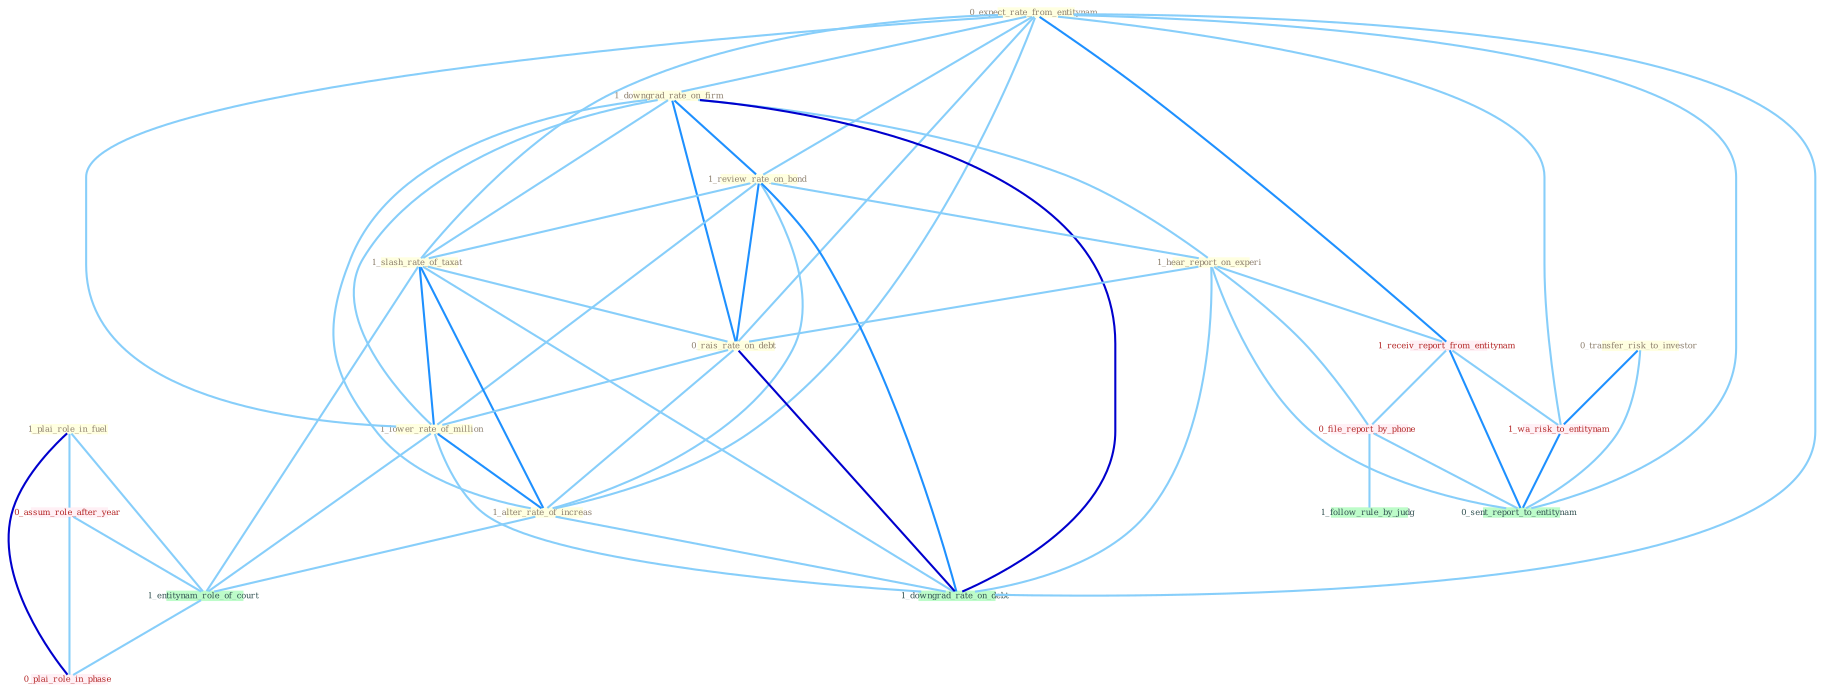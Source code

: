 Graph G{ 
    node
    [shape=polygon,style=filled,width=.5,height=.06,color="#BDFCC9",fixedsize=true,fontsize=4,
    fontcolor="#2f4f4f"];
    {node
    [color="#ffffe0", fontcolor="#8b7d6b"] "1_plai_role_in_fuel " "0_expect_rate_from_entitynam " "1_downgrad_rate_on_firm " "1_review_rate_on_bond " "1_hear_report_on_experi " "1_slash_rate_of_taxat " "0_rais_rate_on_debt " "1_lower_rate_of_million " "1_alter_rate_of_increas " "0_transfer_risk_to_investor "}
{node [color="#fff0f5", fontcolor="#b22222"] "1_receiv_report_from_entitynam " "0_assum_role_after_year " "0_file_report_by_phone " "1_wa_risk_to_entitynam " "0_plai_role_in_phase "}
edge [color="#B0E2FF"];

	"1_plai_role_in_fuel " -- "0_assum_role_after_year " [w="1", color="#87cefa" ];
	"1_plai_role_in_fuel " -- "1_entitynam_role_of_court " [w="1", color="#87cefa" ];
	"1_plai_role_in_fuel " -- "0_plai_role_in_phase " [w="3", color="#0000cd" , len=0.6];
	"0_expect_rate_from_entitynam " -- "1_downgrad_rate_on_firm " [w="1", color="#87cefa" ];
	"0_expect_rate_from_entitynam " -- "1_review_rate_on_bond " [w="1", color="#87cefa" ];
	"0_expect_rate_from_entitynam " -- "1_slash_rate_of_taxat " [w="1", color="#87cefa" ];
	"0_expect_rate_from_entitynam " -- "0_rais_rate_on_debt " [w="1", color="#87cefa" ];
	"0_expect_rate_from_entitynam " -- "1_lower_rate_of_million " [w="1", color="#87cefa" ];
	"0_expect_rate_from_entitynam " -- "1_alter_rate_of_increas " [w="1", color="#87cefa" ];
	"0_expect_rate_from_entitynam " -- "1_receiv_report_from_entitynam " [w="2", color="#1e90ff" , len=0.8];
	"0_expect_rate_from_entitynam " -- "1_downgrad_rate_on_debt " [w="1", color="#87cefa" ];
	"0_expect_rate_from_entitynam " -- "1_wa_risk_to_entitynam " [w="1", color="#87cefa" ];
	"0_expect_rate_from_entitynam " -- "0_sent_report_to_entitynam " [w="1", color="#87cefa" ];
	"1_downgrad_rate_on_firm " -- "1_review_rate_on_bond " [w="2", color="#1e90ff" , len=0.8];
	"1_downgrad_rate_on_firm " -- "1_hear_report_on_experi " [w="1", color="#87cefa" ];
	"1_downgrad_rate_on_firm " -- "1_slash_rate_of_taxat " [w="1", color="#87cefa" ];
	"1_downgrad_rate_on_firm " -- "0_rais_rate_on_debt " [w="2", color="#1e90ff" , len=0.8];
	"1_downgrad_rate_on_firm " -- "1_lower_rate_of_million " [w="1", color="#87cefa" ];
	"1_downgrad_rate_on_firm " -- "1_alter_rate_of_increas " [w="1", color="#87cefa" ];
	"1_downgrad_rate_on_firm " -- "1_downgrad_rate_on_debt " [w="3", color="#0000cd" , len=0.6];
	"1_review_rate_on_bond " -- "1_hear_report_on_experi " [w="1", color="#87cefa" ];
	"1_review_rate_on_bond " -- "1_slash_rate_of_taxat " [w="1", color="#87cefa" ];
	"1_review_rate_on_bond " -- "0_rais_rate_on_debt " [w="2", color="#1e90ff" , len=0.8];
	"1_review_rate_on_bond " -- "1_lower_rate_of_million " [w="1", color="#87cefa" ];
	"1_review_rate_on_bond " -- "1_alter_rate_of_increas " [w="1", color="#87cefa" ];
	"1_review_rate_on_bond " -- "1_downgrad_rate_on_debt " [w="2", color="#1e90ff" , len=0.8];
	"1_hear_report_on_experi " -- "0_rais_rate_on_debt " [w="1", color="#87cefa" ];
	"1_hear_report_on_experi " -- "1_receiv_report_from_entitynam " [w="1", color="#87cefa" ];
	"1_hear_report_on_experi " -- "0_file_report_by_phone " [w="1", color="#87cefa" ];
	"1_hear_report_on_experi " -- "1_downgrad_rate_on_debt " [w="1", color="#87cefa" ];
	"1_hear_report_on_experi " -- "0_sent_report_to_entitynam " [w="1", color="#87cefa" ];
	"1_slash_rate_of_taxat " -- "0_rais_rate_on_debt " [w="1", color="#87cefa" ];
	"1_slash_rate_of_taxat " -- "1_lower_rate_of_million " [w="2", color="#1e90ff" , len=0.8];
	"1_slash_rate_of_taxat " -- "1_alter_rate_of_increas " [w="2", color="#1e90ff" , len=0.8];
	"1_slash_rate_of_taxat " -- "1_entitynam_role_of_court " [w="1", color="#87cefa" ];
	"1_slash_rate_of_taxat " -- "1_downgrad_rate_on_debt " [w="1", color="#87cefa" ];
	"0_rais_rate_on_debt " -- "1_lower_rate_of_million " [w="1", color="#87cefa" ];
	"0_rais_rate_on_debt " -- "1_alter_rate_of_increas " [w="1", color="#87cefa" ];
	"0_rais_rate_on_debt " -- "1_downgrad_rate_on_debt " [w="3", color="#0000cd" , len=0.6];
	"1_lower_rate_of_million " -- "1_alter_rate_of_increas " [w="2", color="#1e90ff" , len=0.8];
	"1_lower_rate_of_million " -- "1_entitynam_role_of_court " [w="1", color="#87cefa" ];
	"1_lower_rate_of_million " -- "1_downgrad_rate_on_debt " [w="1", color="#87cefa" ];
	"1_alter_rate_of_increas " -- "1_entitynam_role_of_court " [w="1", color="#87cefa" ];
	"1_alter_rate_of_increas " -- "1_downgrad_rate_on_debt " [w="1", color="#87cefa" ];
	"0_transfer_risk_to_investor " -- "1_wa_risk_to_entitynam " [w="2", color="#1e90ff" , len=0.8];
	"0_transfer_risk_to_investor " -- "0_sent_report_to_entitynam " [w="1", color="#87cefa" ];
	"1_receiv_report_from_entitynam " -- "0_file_report_by_phone " [w="1", color="#87cefa" ];
	"1_receiv_report_from_entitynam " -- "1_wa_risk_to_entitynam " [w="1", color="#87cefa" ];
	"1_receiv_report_from_entitynam " -- "0_sent_report_to_entitynam " [w="2", color="#1e90ff" , len=0.8];
	"0_assum_role_after_year " -- "1_entitynam_role_of_court " [w="1", color="#87cefa" ];
	"0_assum_role_after_year " -- "0_plai_role_in_phase " [w="1", color="#87cefa" ];
	"1_entitynam_role_of_court " -- "0_plai_role_in_phase " [w="1", color="#87cefa" ];
	"0_file_report_by_phone " -- "1_follow_rule_by_judg " [w="1", color="#87cefa" ];
	"0_file_report_by_phone " -- "0_sent_report_to_entitynam " [w="1", color="#87cefa" ];
	"1_wa_risk_to_entitynam " -- "0_sent_report_to_entitynam " [w="2", color="#1e90ff" , len=0.8];
}